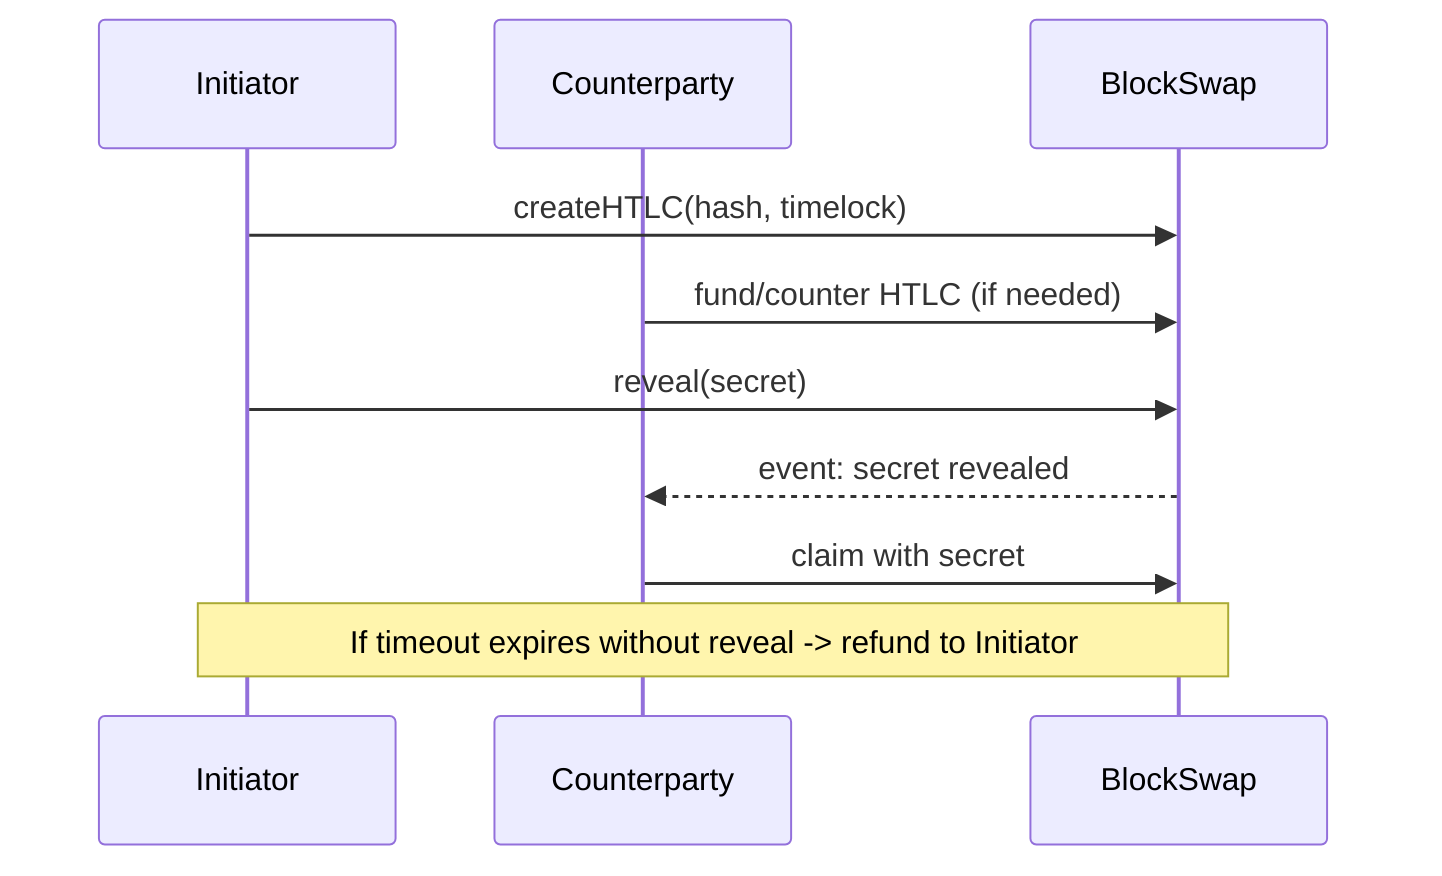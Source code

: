 sequenceDiagram
  participant I as Initiator
  participant C as Counterparty
  participant BS as BlockSwap

  I->>BS: createHTLC(hash, timelock)
  C->>BS: fund/counter HTLC (if needed)
  I->>BS: reveal(secret)
  BS-->>C: event: secret revealed
  C->>BS: claim with secret
  Note over I,BS: If timeout expires without reveal -> refund to Initiator